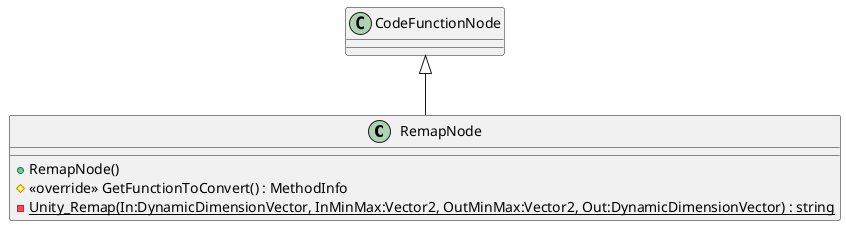 @startuml
class RemapNode {
    + RemapNode()
    # <<override>> GetFunctionToConvert() : MethodInfo
    {static} - Unity_Remap(In:DynamicDimensionVector, InMinMax:Vector2, OutMinMax:Vector2, Out:DynamicDimensionVector) : string
}
CodeFunctionNode <|-- RemapNode
@enduml
